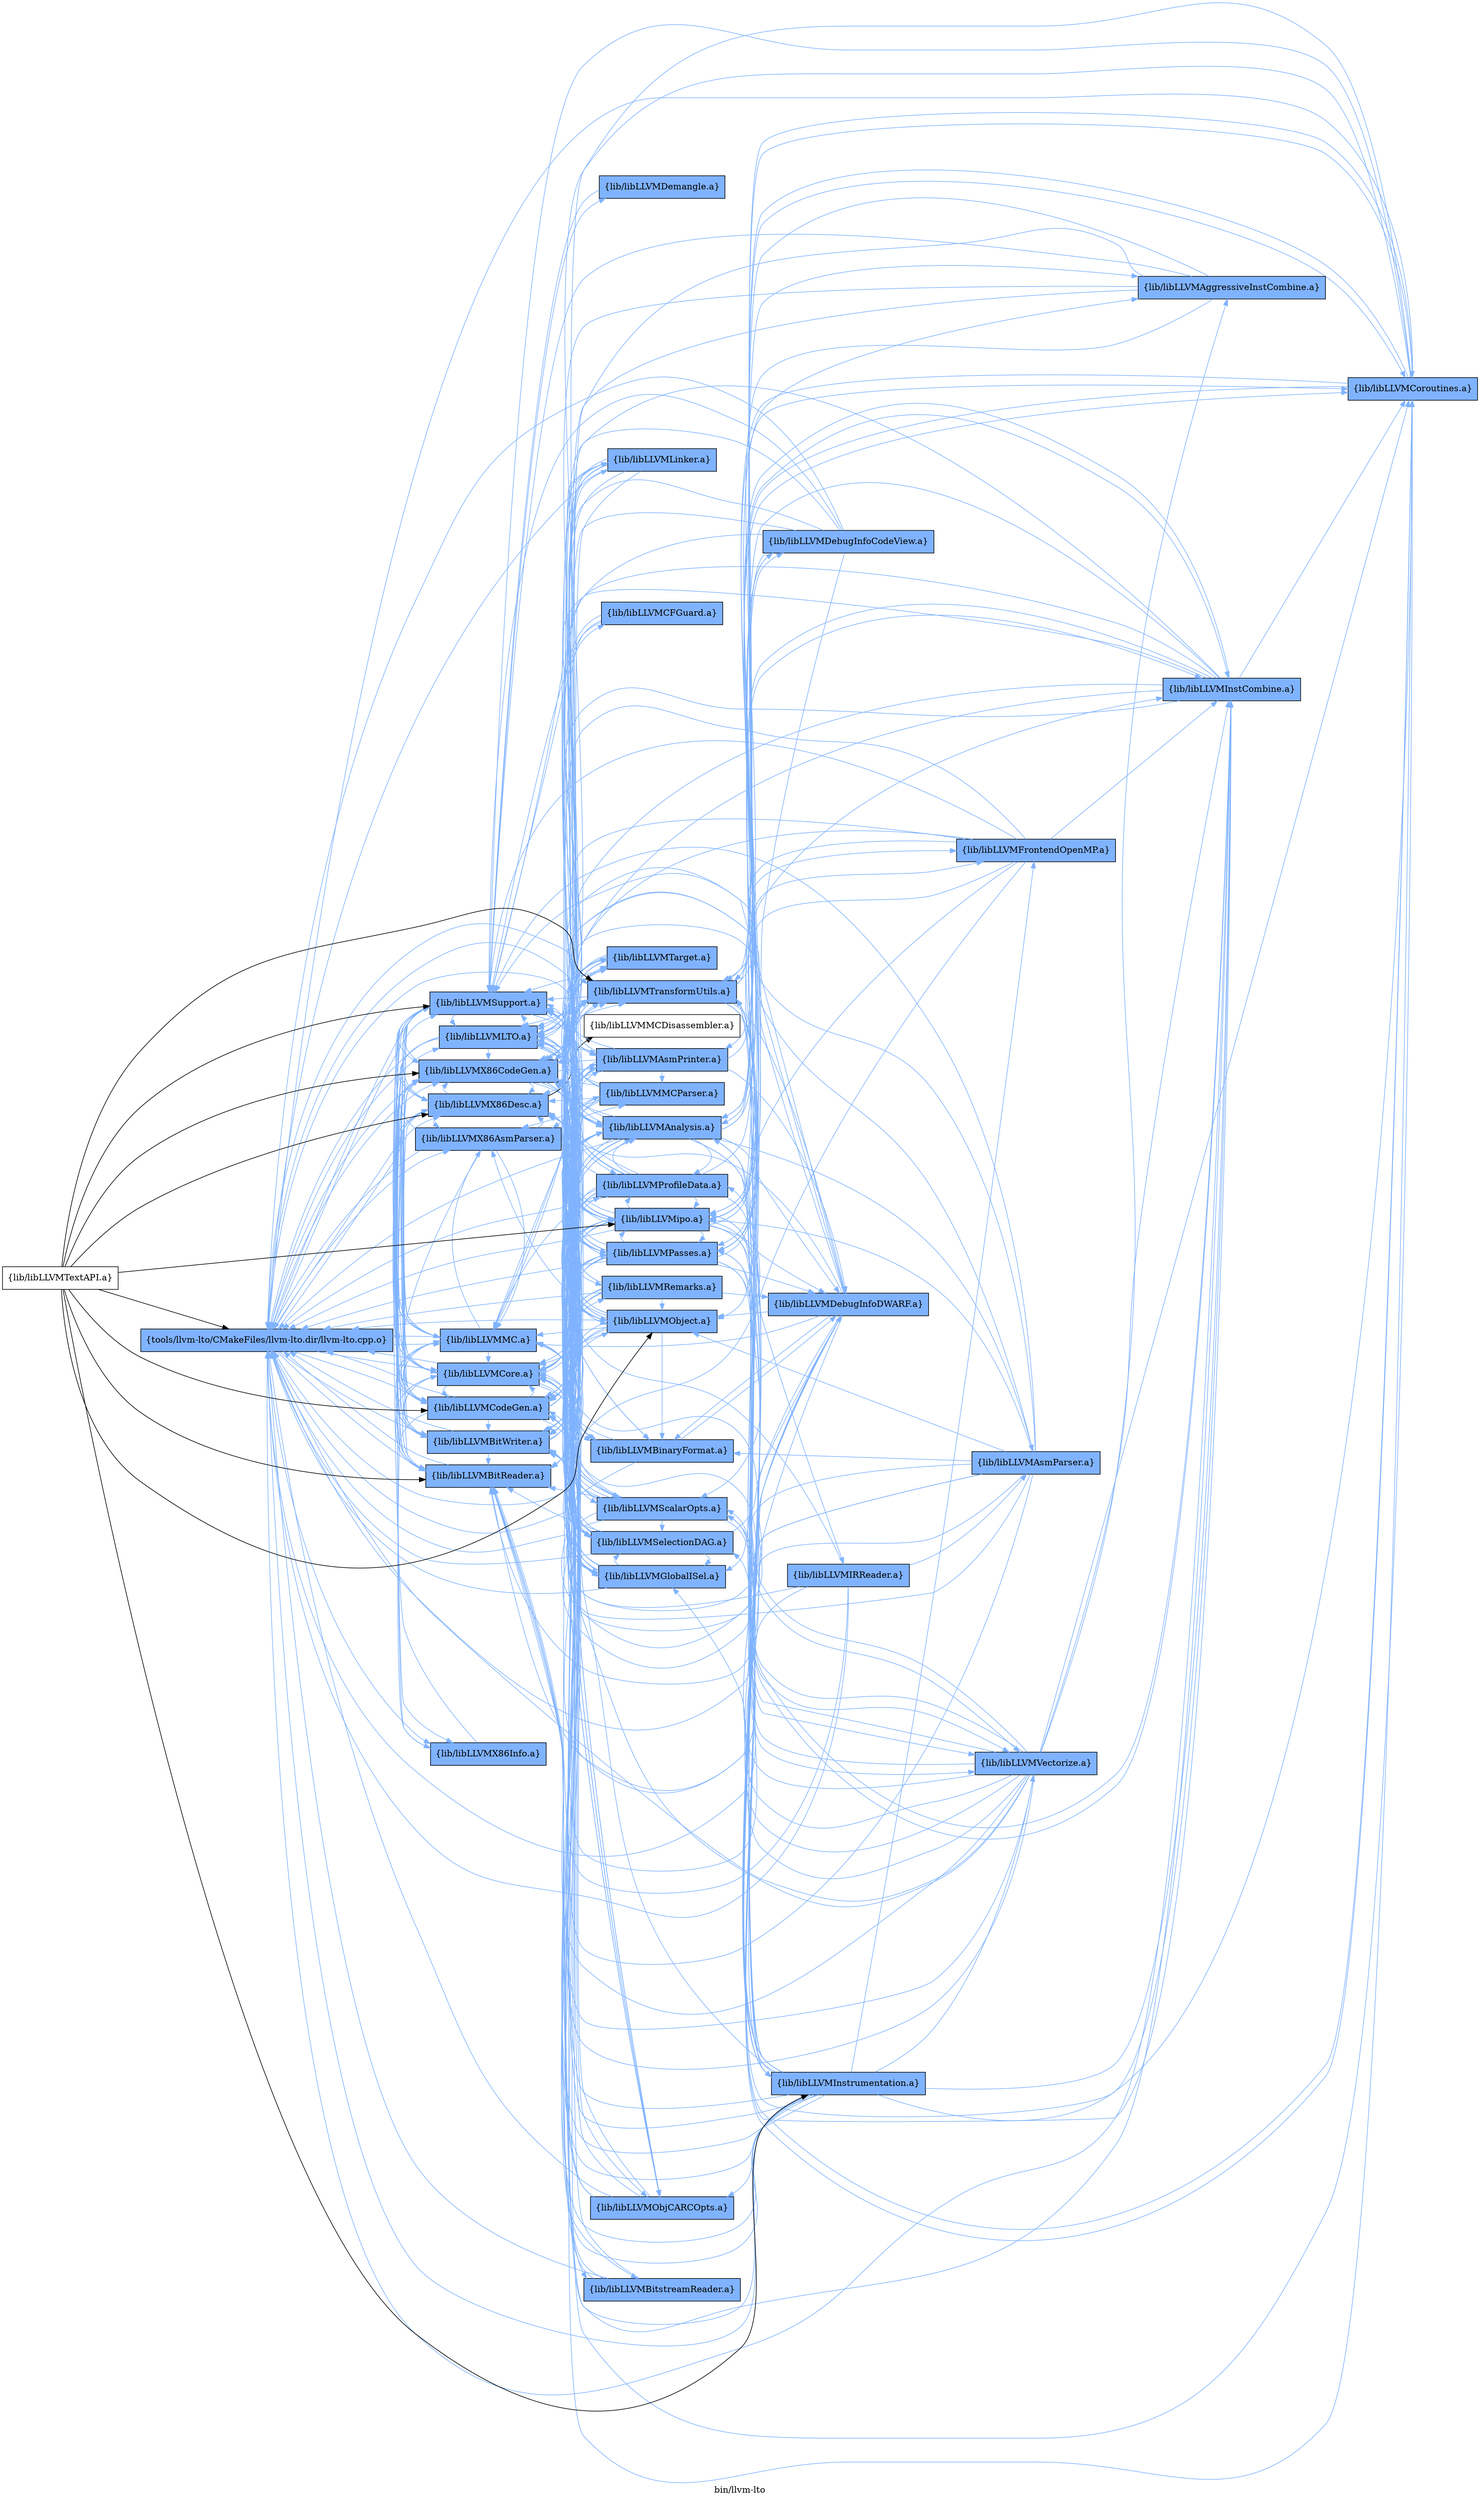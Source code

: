 digraph "bin/llvm-lto" {
	label="bin/llvm-lto";
	rankdir=LR;
	{ rank=same; Node0x5570d988b918;  }
	{ rank=same; Node0x5570d986ea98; Node0x5570d986ef98; Node0x5570d986e278; Node0x5570d986e778; Node0x5570d986d698; Node0x5570d986db98; Node0x5570d986cd38; Node0x5570d986d238; Node0x5570d986c798; Node0x5570d98801f8; Node0x5570d987ee98;  }
	{ rank=same; Node0x5570d987e088; Node0x5570d9881c88; Node0x5570d987e9e8; Node0x5570d9883308; Node0x5570d987e7b8; Node0x5570d9882188; Node0x5570d9882e08; Node0x5570d9873458; Node0x5570d987cf08; Node0x5570d987e538; Node0x5570d9872738; Node0x5570d98745d8; Node0x5570d987fcf8; Node0x5570d987bfb8; Node0x5570d9874df8; Node0x5570d9885888; Node0x5570d987bb08; Node0x5570d98847f8; Node0x5570d9885108; Node0x5570d9873c78;  }

	Node0x5570d988b918 [shape=record,shape=box,group=1,style=filled,fillcolor="0.600000 0.5 1",label="{tools/llvm-lto/CMakeFiles/llvm-lto.dir/llvm-lto.cpp.o}"];
	Node0x5570d988b918 -> Node0x5570d986ea98[color="0.600000 0.5 1"];
	Node0x5570d988b918 -> Node0x5570d986ef98[color="0.600000 0.5 1"];
	Node0x5570d988b918 -> Node0x5570d986e278[color="0.600000 0.5 1"];
	Node0x5570d988b918 -> Node0x5570d986e778[color="0.600000 0.5 1"];
	Node0x5570d988b918 -> Node0x5570d986d698[color="0.600000 0.5 1"];
	Node0x5570d988b918 -> Node0x5570d986db98[color="0.600000 0.5 1"];
	Node0x5570d988b918 -> Node0x5570d986cd38[color="0.600000 0.5 1"];
	Node0x5570d988b918 -> Node0x5570d986d238[color="0.600000 0.5 1"];
	Node0x5570d988b918 -> Node0x5570d986c798[color="0.600000 0.5 1"];
	Node0x5570d988b918 -> Node0x5570d98801f8[color="0.600000 0.5 1"];
	Node0x5570d988b918 -> Node0x5570d987ee98[color="0.600000 0.5 1"];
	Node0x5570d986ea98 [shape=record,shape=box,group=1,style=filled,fillcolor="0.600000 0.5 1",label="{lib/libLLVMX86AsmParser.a}"];
	Node0x5570d986ea98 -> Node0x5570d988b918[color="0.600000 0.5 1"];
	Node0x5570d986ea98 -> Node0x5570d986e278[color="0.600000 0.5 1"];
	Node0x5570d986ea98 -> Node0x5570d986e778[color="0.600000 0.5 1"];
	Node0x5570d986ea98 -> Node0x5570d98801f8[color="0.600000 0.5 1"];
	Node0x5570d986ea98 -> Node0x5570d987ee98[color="0.600000 0.5 1"];
	Node0x5570d986ea98 -> Node0x5570d987e088[color="0.600000 0.5 1"];
	Node0x5570d986ef98 [shape=record,shape=box,group=1,style=filled,fillcolor="0.600000 0.5 1",label="{lib/libLLVMX86CodeGen.a}"];
	Node0x5570d986ef98 -> Node0x5570d986e278[color="0.600000 0.5 1"];
	Node0x5570d986ef98 -> Node0x5570d986e778[color="0.600000 0.5 1"];
	Node0x5570d986ef98 -> Node0x5570d986cd38[color="0.600000 0.5 1"];
	Node0x5570d986ef98 -> Node0x5570d986d238[color="0.600000 0.5 1"];
	Node0x5570d986ef98 -> Node0x5570d98801f8[color="0.600000 0.5 1"];
	Node0x5570d986ef98 -> Node0x5570d987ee98[color="0.600000 0.5 1"];
	Node0x5570d986ef98 -> Node0x5570d9881c88[color="0.600000 0.5 1"];
	Node0x5570d986ef98 -> Node0x5570d988b918[color="0.600000 0.5 1"];
	Node0x5570d986ef98 -> Node0x5570d987e9e8[color="0.600000 0.5 1"];
	Node0x5570d986ef98 -> Node0x5570d9883308[color="0.600000 0.5 1"];
	Node0x5570d986ef98 -> Node0x5570d987e7b8[color="0.600000 0.5 1"];
	Node0x5570d986ef98 -> Node0x5570d9882188[color="0.600000 0.5 1"];
	Node0x5570d986ef98 -> Node0x5570d9882e08[color="0.600000 0.5 1"];
	Node0x5570d986ef98 -> Node0x5570d9873458[color="0.600000 0.5 1"];
	Node0x5570d986ef98 -> Node0x5570d987cf08[color="0.600000 0.5 1"];
	Node0x5570d986e278 [shape=record,shape=box,group=1,style=filled,fillcolor="0.600000 0.5 1",label="{lib/libLLVMX86Desc.a}"];
	Node0x5570d986e278 -> Node0x5570d988b918[color="0.600000 0.5 1"];
	Node0x5570d986e278 -> Node0x5570d98801f8[color="0.600000 0.5 1"];
	Node0x5570d986e278 -> Node0x5570d987ee98[color="0.600000 0.5 1"];
	Node0x5570d986e278 -> Node0x5570d986ef98[color="0.600000 0.5 1"];
	Node0x5570d986e278 -> Node0x5570d986e778[color="0.600000 0.5 1"];
	Node0x5570d986e278 -> Node0x5570d987e538;
	Node0x5570d986e278 -> Node0x5570d986ea98[color="0.600000 0.5 1"];
	Node0x5570d986e278 -> Node0x5570d9872738[color="0.600000 0.5 1"];
	Node0x5570d986e778 [shape=record,shape=box,group=1,style=filled,fillcolor="0.600000 0.5 1",label="{lib/libLLVMX86Info.a}"];
	Node0x5570d986e778 -> Node0x5570d987ee98[color="0.600000 0.5 1"];
	Node0x5570d986d698 [shape=record,shape=box,group=1,style=filled,fillcolor="0.600000 0.5 1",label="{lib/libLLVMBitReader.a}"];
	Node0x5570d986d698 -> Node0x5570d988b918[color="0.600000 0.5 1"];
	Node0x5570d986d698 -> Node0x5570d986ef98[color="0.600000 0.5 1"];
	Node0x5570d986d698 -> Node0x5570d986d238[color="0.600000 0.5 1"];
	Node0x5570d986d698 -> Node0x5570d987ee98[color="0.600000 0.5 1"];
	Node0x5570d986d698 -> Node0x5570d98745d8[color="0.600000 0.5 1"];
	Node0x5570d986db98 [shape=record,shape=box,group=1,style=filled,fillcolor="0.600000 0.5 1",label="{lib/libLLVMBitWriter.a}"];
	Node0x5570d986db98 -> Node0x5570d988b918[color="0.600000 0.5 1"];
	Node0x5570d986db98 -> Node0x5570d986ef98[color="0.600000 0.5 1"];
	Node0x5570d986db98 -> Node0x5570d986d698[color="0.600000 0.5 1"];
	Node0x5570d986db98 -> Node0x5570d986d238[color="0.600000 0.5 1"];
	Node0x5570d986db98 -> Node0x5570d98801f8[color="0.600000 0.5 1"];
	Node0x5570d986db98 -> Node0x5570d987fcf8[color="0.600000 0.5 1"];
	Node0x5570d986db98 -> Node0x5570d987ee98[color="0.600000 0.5 1"];
	Node0x5570d986db98 -> Node0x5570d987e7b8[color="0.600000 0.5 1"];
	Node0x5570d986cd38 [shape=record,shape=box,group=1,style=filled,fillcolor="0.600000 0.5 1",label="{lib/libLLVMCodeGen.a}"];
	Node0x5570d986cd38 -> Node0x5570d986ef98[color="0.600000 0.5 1"];
	Node0x5570d986cd38 -> Node0x5570d986d238[color="0.600000 0.5 1"];
	Node0x5570d986cd38 -> Node0x5570d987ee98[color="0.600000 0.5 1"];
	Node0x5570d986cd38 -> Node0x5570d987e7b8[color="0.600000 0.5 1"];
	Node0x5570d986cd38 -> Node0x5570d988b918[color="0.600000 0.5 1"];
	Node0x5570d986cd38 -> Node0x5570d98801f8[color="0.600000 0.5 1"];
	Node0x5570d986cd38 -> Node0x5570d987cf08[color="0.600000 0.5 1"];
	Node0x5570d986cd38 -> Node0x5570d986e278[color="0.600000 0.5 1"];
	Node0x5570d986cd38 -> Node0x5570d987e9e8[color="0.600000 0.5 1"];
	Node0x5570d986cd38 -> Node0x5570d986db98[color="0.600000 0.5 1"];
	Node0x5570d986cd38 -> Node0x5570d9873458[color="0.600000 0.5 1"];
	Node0x5570d986cd38 -> Node0x5570d987bfb8[color="0.600000 0.5 1"];
	Node0x5570d986cd38 -> Node0x5570d986d698[color="0.600000 0.5 1"];
	Node0x5570d986cd38 -> Node0x5570d9881c88[color="0.600000 0.5 1"];
	Node0x5570d986d238 [shape=record,shape=box,group=1,style=filled,fillcolor="0.600000 0.5 1",label="{lib/libLLVMCore.a}"];
	Node0x5570d986d238 -> Node0x5570d988b918[color="0.600000 0.5 1"];
	Node0x5570d986d238 -> Node0x5570d986ef98[color="0.600000 0.5 1"];
	Node0x5570d986d238 -> Node0x5570d986db98[color="0.600000 0.5 1"];
	Node0x5570d986d238 -> Node0x5570d986cd38[color="0.600000 0.5 1"];
	Node0x5570d986d238 -> Node0x5570d987ee98[color="0.600000 0.5 1"];
	Node0x5570d986d238 -> Node0x5570d9872738[color="0.600000 0.5 1"];
	Node0x5570d986d238 -> Node0x5570d986e278[color="0.600000 0.5 1"];
	Node0x5570d986d238 -> Node0x5570d986d698[color="0.600000 0.5 1"];
	Node0x5570d986d238 -> Node0x5570d9874df8[color="0.600000 0.5 1"];
	Node0x5570d986d238 -> Node0x5570d9882188[color="0.600000 0.5 1"];
	Node0x5570d986c798 [shape=record,shape=box,group=1,style=filled,fillcolor="0.600000 0.5 1",label="{lib/libLLVMLTO.a}"];
	Node0x5570d986c798 -> Node0x5570d988b918[color="0.600000 0.5 1"];
	Node0x5570d986c798 -> Node0x5570d986ef98[color="0.600000 0.5 1"];
	Node0x5570d986c798 -> Node0x5570d986e278[color="0.600000 0.5 1"];
	Node0x5570d986c798 -> Node0x5570d986d698[color="0.600000 0.5 1"];
	Node0x5570d986c798 -> Node0x5570d986db98[color="0.600000 0.5 1"];
	Node0x5570d986c798 -> Node0x5570d986cd38[color="0.600000 0.5 1"];
	Node0x5570d986c798 -> Node0x5570d986d238[color="0.600000 0.5 1"];
	Node0x5570d986c798 -> Node0x5570d987fcf8[color="0.600000 0.5 1"];
	Node0x5570d986c798 -> Node0x5570d987ee98[color="0.600000 0.5 1"];
	Node0x5570d986c798 -> Node0x5570d9885888[color="0.600000 0.5 1"];
	Node0x5570d986c798 -> Node0x5570d987bb08[color="0.600000 0.5 1"];
	Node0x5570d986c798 -> Node0x5570d987e7b8[color="0.600000 0.5 1"];
	Node0x5570d986c798 -> Node0x5570d98801f8[color="0.600000 0.5 1"];
	Node0x5570d986c798 -> Node0x5570d987e9e8[color="0.600000 0.5 1"];
	Node0x5570d986c798 -> Node0x5570d98847f8[color="0.600000 0.5 1"];
	Node0x5570d986c798 -> Node0x5570d987cf08[color="0.600000 0.5 1"];
	Node0x5570d986c798 -> Node0x5570d9872738[color="0.600000 0.5 1"];
	Node0x5570d986c798 -> Node0x5570d9885108[color="0.600000 0.5 1"];
	Node0x5570d98801f8 [shape=record,shape=box,group=1,style=filled,fillcolor="0.600000 0.5 1",label="{lib/libLLVMMC.a}"];
	Node0x5570d98801f8 -> Node0x5570d986e278[color="0.600000 0.5 1"];
	Node0x5570d98801f8 -> Node0x5570d987ee98[color="0.600000 0.5 1"];
	Node0x5570d98801f8 -> Node0x5570d988b918[color="0.600000 0.5 1"];
	Node0x5570d98801f8 -> Node0x5570d986d698[color="0.600000 0.5 1"];
	Node0x5570d98801f8 -> Node0x5570d986db98[color="0.600000 0.5 1"];
	Node0x5570d98801f8 -> Node0x5570d986cd38[color="0.600000 0.5 1"];
	Node0x5570d98801f8 -> Node0x5570d986d238[color="0.600000 0.5 1"];
	Node0x5570d98801f8 -> Node0x5570d986ea98[color="0.600000 0.5 1"];
	Node0x5570d98801f8 -> Node0x5570d986ef98[color="0.600000 0.5 1"];
	Node0x5570d98801f8 -> Node0x5570d9872738[color="0.600000 0.5 1"];
	Node0x5570d987ee98 [shape=record,shape=box,group=1,style=filled,fillcolor="0.600000 0.5 1",label="{lib/libLLVMSupport.a}"];
	Node0x5570d987ee98 -> Node0x5570d988b918[color="0.600000 0.5 1"];
	Node0x5570d987ee98 -> Node0x5570d986ef98[color="0.600000 0.5 1"];
	Node0x5570d987ee98 -> Node0x5570d986d698[color="0.600000 0.5 1"];
	Node0x5570d987ee98 -> Node0x5570d986cd38[color="0.600000 0.5 1"];
	Node0x5570d987ee98 -> Node0x5570d986d238[color="0.600000 0.5 1"];
	Node0x5570d987ee98 -> Node0x5570d986c798[color="0.600000 0.5 1"];
	Node0x5570d987ee98 -> Node0x5570d987fcf8[color="0.600000 0.5 1"];
	Node0x5570d987ee98 -> Node0x5570d986db98[color="0.600000 0.5 1"];
	Node0x5570d987ee98 -> Node0x5570d98801f8[color="0.600000 0.5 1"];
	Node0x5570d987ee98 -> Node0x5570d986e278[color="0.600000 0.5 1"];
	Node0x5570d987ee98 -> Node0x5570d9881c88[color="0.600000 0.5 1"];
	Node0x5570d987ee98 -> Node0x5570d9873c78[color="0.600000 0.5 1"];
	Node0x5570d987e088 [shape=record,shape=box,group=1,style=filled,fillcolor="0.600000 0.5 1",label="{lib/libLLVMMCParser.a}"];
	Node0x5570d987e088 -> Node0x5570d988b918[color="0.600000 0.5 1"];
	Node0x5570d987e088 -> Node0x5570d986ea98[color="0.600000 0.5 1"];
	Node0x5570d987e088 -> Node0x5570d986ef98[color="0.600000 0.5 1"];
	Node0x5570d987e088 -> Node0x5570d986d698[color="0.600000 0.5 1"];
	Node0x5570d987e088 -> Node0x5570d986cd38[color="0.600000 0.5 1"];
	Node0x5570d987e088 -> Node0x5570d986c798[color="0.600000 0.5 1"];
	Node0x5570d987e088 -> Node0x5570d98801f8[color="0.600000 0.5 1"];
	Node0x5570d987e088 -> Node0x5570d987fcf8[color="0.600000 0.5 1"];
	Node0x5570d987e088 -> Node0x5570d987ee98[color="0.600000 0.5 1"];
	Node0x5570d987e088 -> Node0x5570d986d238[color="0.600000 0.5 1"];
	Node0x5570d987e088 -> Node0x5570d986e278[color="0.600000 0.5 1"];
	Node0x5570d9881c88 [shape=record,shape=box,group=1,style=filled,fillcolor="0.600000 0.5 1",label="{lib/libLLVMAsmPrinter.a}"];
	Node0x5570d9881c88 -> Node0x5570d988b918[color="0.600000 0.5 1"];
	Node0x5570d9881c88 -> Node0x5570d986ef98[color="0.600000 0.5 1"];
	Node0x5570d9881c88 -> Node0x5570d986e278[color="0.600000 0.5 1"];
	Node0x5570d9881c88 -> Node0x5570d986d698[color="0.600000 0.5 1"];
	Node0x5570d9881c88 -> Node0x5570d986cd38[color="0.600000 0.5 1"];
	Node0x5570d9881c88 -> Node0x5570d986d238[color="0.600000 0.5 1"];
	Node0x5570d9881c88 -> Node0x5570d986c798[color="0.600000 0.5 1"];
	Node0x5570d9881c88 -> Node0x5570d98801f8[color="0.600000 0.5 1"];
	Node0x5570d9881c88 -> Node0x5570d987ee98[color="0.600000 0.5 1"];
	Node0x5570d9881c88 -> Node0x5570d987e9e8[color="0.600000 0.5 1"];
	Node0x5570d9881c88 -> Node0x5570d987e7b8[color="0.600000 0.5 1"];
	Node0x5570d9881c88 -> Node0x5570d9872738[color="0.600000 0.5 1"];
	Node0x5570d9881c88 -> Node0x5570d9874df8[color="0.600000 0.5 1"];
	Node0x5570d9881c88 -> Node0x5570d986ea98[color="0.600000 0.5 1"];
	Node0x5570d9881c88 -> Node0x5570d987fcf8[color="0.600000 0.5 1"];
	Node0x5570d9881c88 -> Node0x5570d987e088[color="0.600000 0.5 1"];
	Node0x5570d9881c88 -> Node0x5570d9881878[color="0.600000 0.5 1"];
	Node0x5570d9881c88 -> Node0x5570d986db98[color="0.600000 0.5 1"];
	Node0x5570d9881c88 -> Node0x5570d987fe88[color="0.600000 0.5 1"];
	Node0x5570d987e9e8 [shape=record,shape=box,group=1,style=filled,fillcolor="0.600000 0.5 1",label="{lib/libLLVMTarget.a}"];
	Node0x5570d987e9e8 -> Node0x5570d986ef98[color="0.600000 0.5 1"];
	Node0x5570d987e9e8 -> Node0x5570d986cd38[color="0.600000 0.5 1"];
	Node0x5570d987e9e8 -> Node0x5570d986d238[color="0.600000 0.5 1"];
	Node0x5570d987e9e8 -> Node0x5570d98801f8[color="0.600000 0.5 1"];
	Node0x5570d987e9e8 -> Node0x5570d987ee98[color="0.600000 0.5 1"];
	Node0x5570d987e9e8 -> Node0x5570d986c798[color="0.600000 0.5 1"];
	Node0x5570d987e9e8 -> Node0x5570d987e7b8[color="0.600000 0.5 1"];
	Node0x5570d9883308 [shape=record,shape=box,group=1,style=filled,fillcolor="0.600000 0.5 1",label="{lib/libLLVMSelectionDAG.a}"];
	Node0x5570d9883308 -> Node0x5570d988b918[color="0.600000 0.5 1"];
	Node0x5570d9883308 -> Node0x5570d986ef98[color="0.600000 0.5 1"];
	Node0x5570d9883308 -> Node0x5570d986cd38[color="0.600000 0.5 1"];
	Node0x5570d9883308 -> Node0x5570d986d238[color="0.600000 0.5 1"];
	Node0x5570d9883308 -> Node0x5570d987ee98[color="0.600000 0.5 1"];
	Node0x5570d9883308 -> Node0x5570d987e7b8[color="0.600000 0.5 1"];
	Node0x5570d9883308 -> Node0x5570d98801f8[color="0.600000 0.5 1"];
	Node0x5570d9883308 -> Node0x5570d986d698[color="0.600000 0.5 1"];
	Node0x5570d9883308 -> Node0x5570d986db98[color="0.600000 0.5 1"];
	Node0x5570d9883308 -> Node0x5570d987e9e8[color="0.600000 0.5 1"];
	Node0x5570d9883308 -> Node0x5570d9881878[color="0.600000 0.5 1"];
	Node0x5570d9883308 -> Node0x5570d9882188[color="0.600000 0.5 1"];
	Node0x5570d9883308 -> Node0x5570d987cf08[color="0.600000 0.5 1"];
	Node0x5570d987e7b8 [shape=record,shape=box,group=1,style=filled,fillcolor="0.600000 0.5 1",label="{lib/libLLVMAnalysis.a}"];
	Node0x5570d987e7b8 -> Node0x5570d988b918[color="0.600000 0.5 1"];
	Node0x5570d987e7b8 -> Node0x5570d986ef98[color="0.600000 0.5 1"];
	Node0x5570d987e7b8 -> Node0x5570d986cd38[color="0.600000 0.5 1"];
	Node0x5570d987e7b8 -> Node0x5570d986d238[color="0.600000 0.5 1"];
	Node0x5570d987e7b8 -> Node0x5570d987bfb8[color="0.600000 0.5 1"];
	Node0x5570d987e7b8 -> Node0x5570d987ee98[color="0.600000 0.5 1"];
	Node0x5570d987e7b8 -> Node0x5570d98847f8[color="0.600000 0.5 1"];
	Node0x5570d987e7b8 -> Node0x5570d986d698[color="0.600000 0.5 1"];
	Node0x5570d987e7b8 -> Node0x5570d9885888[color="0.600000 0.5 1"];
	Node0x5570d987e7b8 -> Node0x5570d986db98[color="0.600000 0.5 1"];
	Node0x5570d987e7b8 -> Node0x5570d9882188[color="0.600000 0.5 1"];
	Node0x5570d987e7b8 -> Node0x5570d987caa8[color="0.600000 0.5 1"];
	Node0x5570d987e7b8 -> Node0x5570d986c798[color="0.600000 0.5 1"];
	Node0x5570d987e7b8 -> Node0x5570d9881878[color="0.600000 0.5 1"];
	Node0x5570d987e7b8 -> Node0x5570d9884c08[color="0.600000 0.5 1"];
	Node0x5570d987e7b8 -> Node0x5570d9883308[color="0.600000 0.5 1"];
	Node0x5570d987e7b8 -> Node0x5570d987b658[color="0.600000 0.5 1"];
	Node0x5570d987e7b8 -> Node0x5570d987d908[color="0.600000 0.5 1"];
	Node0x5570d987e7b8 -> Node0x5570d9873458[color="0.600000 0.5 1"];
	Node0x5570d987e7b8 -> Node0x5570d987cf08[color="0.600000 0.5 1"];
	Node0x5570d987e7b8 -> Node0x5570d9872738[color="0.600000 0.5 1"];
	Node0x5570d987e7b8 -> Node0x5570d987fcf8[color="0.600000 0.5 1"];
	Node0x5570d987e7b8 -> Node0x5570d987a488[color="0.600000 0.5 1"];
	Node0x5570d987e7b8 -> Node0x5570d9885108[color="0.600000 0.5 1"];
	Node0x5570d9882188 [shape=record,shape=box,group=1,style=filled,fillcolor="0.600000 0.5 1",label="{lib/libLLVMGlobalISel.a}"];
	Node0x5570d9882188 -> Node0x5570d986ef98[color="0.600000 0.5 1"];
	Node0x5570d9882188 -> Node0x5570d986cd38[color="0.600000 0.5 1"];
	Node0x5570d9882188 -> Node0x5570d986d238[color="0.600000 0.5 1"];
	Node0x5570d9882188 -> Node0x5570d987ee98[color="0.600000 0.5 1"];
	Node0x5570d9882188 -> Node0x5570d988b918[color="0.600000 0.5 1"];
	Node0x5570d9882188 -> Node0x5570d98801f8[color="0.600000 0.5 1"];
	Node0x5570d9882188 -> Node0x5570d987e9e8[color="0.600000 0.5 1"];
	Node0x5570d9882188 -> Node0x5570d9883308[color="0.600000 0.5 1"];
	Node0x5570d9882188 -> Node0x5570d987e7b8[color="0.600000 0.5 1"];
	Node0x5570d9882188 -> Node0x5570d987cf08[color="0.600000 0.5 1"];
	Node0x5570d9882e08 [shape=record,shape=box,group=1,style=filled,fillcolor="0.600000 0.5 1",label="{lib/libLLVMCFGuard.a}"];
	Node0x5570d9882e08 -> Node0x5570d986ef98[color="0.600000 0.5 1"];
	Node0x5570d9882e08 -> Node0x5570d986d238[color="0.600000 0.5 1"];
	Node0x5570d9882e08 -> Node0x5570d987ee98[color="0.600000 0.5 1"];
	Node0x5570d9873458 [shape=record,shape=box,group=1,style=filled,fillcolor="0.600000 0.5 1",label="{lib/libLLVMProfileData.a}"];
	Node0x5570d9873458 -> Node0x5570d988b918[color="0.600000 0.5 1"];
	Node0x5570d9873458 -> Node0x5570d986d698[color="0.600000 0.5 1"];
	Node0x5570d9873458 -> Node0x5570d986cd38[color="0.600000 0.5 1"];
	Node0x5570d9873458 -> Node0x5570d986d238[color="0.600000 0.5 1"];
	Node0x5570d9873458 -> Node0x5570d987ee98[color="0.600000 0.5 1"];
	Node0x5570d9873458 -> Node0x5570d9885888[color="0.600000 0.5 1"];
	Node0x5570d9873458 -> Node0x5570d987caa8[color="0.600000 0.5 1"];
	Node0x5570d9873458 -> Node0x5570d986e278[color="0.600000 0.5 1"];
	Node0x5570d9873458 -> Node0x5570d986db98[color="0.600000 0.5 1"];
	Node0x5570d9873458 -> Node0x5570d9883308[color="0.600000 0.5 1"];
	Node0x5570d9873458 -> Node0x5570d986ef98[color="0.600000 0.5 1"];
	Node0x5570d9873458 -> Node0x5570d987e7b8[color="0.600000 0.5 1"];
	Node0x5570d9873458 -> Node0x5570d986c798[color="0.600000 0.5 1"];
	Node0x5570d9873458 -> Node0x5570d98801f8[color="0.600000 0.5 1"];
	Node0x5570d9873458 -> Node0x5570d987fe88[color="0.600000 0.5 1"];
	Node0x5570d987cf08 [shape=record,shape=box,group=1,style=filled,fillcolor="0.600000 0.5 1",label="{lib/libLLVMTransformUtils.a}"];
	Node0x5570d987cf08 -> Node0x5570d988b918[color="0.600000 0.5 1"];
	Node0x5570d987cf08 -> Node0x5570d986ef98[color="0.600000 0.5 1"];
	Node0x5570d987cf08 -> Node0x5570d986d238[color="0.600000 0.5 1"];
	Node0x5570d987cf08 -> Node0x5570d987ee98[color="0.600000 0.5 1"];
	Node0x5570d987cf08 -> Node0x5570d987fcf8[color="0.600000 0.5 1"];
	Node0x5570d987cf08 -> Node0x5570d986db98[color="0.600000 0.5 1"];
	Node0x5570d987cf08 -> Node0x5570d986cd38[color="0.600000 0.5 1"];
	Node0x5570d987cf08 -> Node0x5570d9881878[color="0.600000 0.5 1"];
	Node0x5570d987cf08 -> Node0x5570d9883308[color="0.600000 0.5 1"];
	Node0x5570d987cf08 -> Node0x5570d9885888[color="0.600000 0.5 1"];
	Node0x5570d987cf08 -> Node0x5570d987e7b8[color="0.600000 0.5 1"];
	Node0x5570d987cf08 -> Node0x5570d9882188[color="0.600000 0.5 1"];
	Node0x5570d987cf08 -> Node0x5570d987bfb8[color="0.600000 0.5 1"];
	Node0x5570d987cf08 -> Node0x5570d98847f8[color="0.600000 0.5 1"];
	Node0x5570d987cf08 -> Node0x5570d986c798[color="0.600000 0.5 1"];
	Node0x5570d987cf08 -> Node0x5570d986d698[color="0.600000 0.5 1"];
	Node0x5570d987cf08 -> Node0x5570d9884c08[color="0.600000 0.5 1"];
	Node0x5570d987cf08 -> Node0x5570d9881c88[color="0.600000 0.5 1"];
	Node0x5570d987cf08 -> Node0x5570d9885108[color="0.600000 0.5 1"];
	Node0x5570d987cf08 -> Node0x5570d987b658[color="0.600000 0.5 1"];
	Node0x5570d987cf08 -> Node0x5570d987d908[color="0.600000 0.5 1"];
	Node0x5570d987cf08 -> Node0x5570d987caa8[color="0.600000 0.5 1"];
	Node0x5570d987cf08 -> Node0x5570d987d6d8[color="0.600000 0.5 1"];
	Node0x5570d987e538 [shape=record,shape=box,group=0,label="{lib/libLLVMMCDisassembler.a}"];
	Node0x5570d9872738 [shape=record,shape=box,group=1,style=filled,fillcolor="0.600000 0.5 1",label="{lib/libLLVMBinaryFormat.a}"];
	Node0x5570d9872738 -> Node0x5570d986d238[color="0.600000 0.5 1"];
	Node0x5570d9872738 -> Node0x5570d987ee98[color="0.600000 0.5 1"];
	Node0x5570d9872738 -> Node0x5570d9881878[color="0.600000 0.5 1"];
	Node0x5570d9872738 -> Node0x5570d988b918[color="0.600000 0.5 1"];
	Node0x5570d98745d8 [shape=record,shape=box,group=1,style=filled,fillcolor="0.600000 0.5 1",label="{lib/libLLVMBitstreamReader.a}"];
	Node0x5570d98745d8 -> Node0x5570d988b918[color="0.600000 0.5 1"];
	Node0x5570d98745d8 -> Node0x5570d986d698[color="0.600000 0.5 1"];
	Node0x5570d98745d8 -> Node0x5570d986db98[color="0.600000 0.5 1"];
	Node0x5570d98745d8 -> Node0x5570d987ee98[color="0.600000 0.5 1"];
	Node0x5570d987fcf8 [shape=record,shape=box,group=1,style=filled,fillcolor="0.600000 0.5 1",label="{lib/libLLVMObject.a}"];
	Node0x5570d987fcf8 -> Node0x5570d988b918[color="0.600000 0.5 1"];
	Node0x5570d987fcf8 -> Node0x5570d987ee98[color="0.600000 0.5 1"];
	Node0x5570d987fcf8 -> Node0x5570d986d698[color="0.600000 0.5 1"];
	Node0x5570d987fcf8 -> Node0x5570d986d238[color="0.600000 0.5 1"];
	Node0x5570d987fcf8 -> Node0x5570d986c798[color="0.600000 0.5 1"];
	Node0x5570d987fcf8 -> Node0x5570d9872738[color="0.600000 0.5 1"];
	Node0x5570d987fcf8 -> Node0x5570d986ef98[color="0.600000 0.5 1"];
	Node0x5570d987fcf8 -> Node0x5570d986db98[color="0.600000 0.5 1"];
	Node0x5570d987fcf8 -> Node0x5570d98801f8[color="0.600000 0.5 1"];
	Node0x5570d987fcf8 -> Node0x5570d986e278[color="0.600000 0.5 1"];
	Node0x5570d987fcf8 -> Node0x5570d986ea98[color="0.600000 0.5 1"];
	Node0x5570d987fcf8 -> Node0x5570d986cd38[color="0.600000 0.5 1"];
	Node0x5570d987fcf8 -> Node0x5570d987e088[color="0.600000 0.5 1"];
	Node0x5570d987bfb8 [shape=record,shape=box,group=1,style=filled,fillcolor="0.600000 0.5 1",label="{lib/libLLVMScalarOpts.a}"];
	Node0x5570d987bfb8 -> Node0x5570d988b918[color="0.600000 0.5 1"];
	Node0x5570d987bfb8 -> Node0x5570d986ef98[color="0.600000 0.5 1"];
	Node0x5570d987bfb8 -> Node0x5570d986cd38[color="0.600000 0.5 1"];
	Node0x5570d987bfb8 -> Node0x5570d986d238[color="0.600000 0.5 1"];
	Node0x5570d987bfb8 -> Node0x5570d987ee98[color="0.600000 0.5 1"];
	Node0x5570d987bfb8 -> Node0x5570d9885888[color="0.600000 0.5 1"];
	Node0x5570d987bfb8 -> Node0x5570d987e7b8[color="0.600000 0.5 1"];
	Node0x5570d987bfb8 -> Node0x5570d98847f8[color="0.600000 0.5 1"];
	Node0x5570d987bfb8 -> Node0x5570d987cf08[color="0.600000 0.5 1"];
	Node0x5570d987bfb8 -> Node0x5570d986db98[color="0.600000 0.5 1"];
	Node0x5570d987bfb8 -> Node0x5570d9884c08[color="0.600000 0.5 1"];
	Node0x5570d987bfb8 -> Node0x5570d9883308[color="0.600000 0.5 1"];
	Node0x5570d987bfb8 -> Node0x5570d986d698[color="0.600000 0.5 1"];
	Node0x5570d987bfb8 -> Node0x5570d9885108[color="0.600000 0.5 1"];
	Node0x5570d9874df8 [shape=record,shape=box,group=1,style=filled,fillcolor="0.600000 0.5 1",label="{lib/libLLVMRemarks.a}"];
	Node0x5570d9874df8 -> Node0x5570d986c798[color="0.600000 0.5 1"];
	Node0x5570d9874df8 -> Node0x5570d987ee98[color="0.600000 0.5 1"];
	Node0x5570d9874df8 -> Node0x5570d986d698[color="0.600000 0.5 1"];
	Node0x5570d9874df8 -> Node0x5570d986db98[color="0.600000 0.5 1"];
	Node0x5570d9874df8 -> Node0x5570d986cd38[color="0.600000 0.5 1"];
	Node0x5570d9874df8 -> Node0x5570d986d238[color="0.600000 0.5 1"];
	Node0x5570d9874df8 -> Node0x5570d988b918[color="0.600000 0.5 1"];
	Node0x5570d9874df8 -> Node0x5570d987fcf8[color="0.600000 0.5 1"];
	Node0x5570d9874df8 -> Node0x5570d9881878[color="0.600000 0.5 1"];
	Node0x5570d9874df8 -> Node0x5570d98745d8[color="0.600000 0.5 1"];
	Node0x5570d9885888 [shape=record,shape=box,group=1,style=filled,fillcolor="0.600000 0.5 1",label="{lib/libLLVMipo.a}"];
	Node0x5570d9885888 -> Node0x5570d986ef98[color="0.600000 0.5 1"];
	Node0x5570d9885888 -> Node0x5570d986cd38[color="0.600000 0.5 1"];
	Node0x5570d9885888 -> Node0x5570d986d238[color="0.600000 0.5 1"];
	Node0x5570d9885888 -> Node0x5570d987ee98[color="0.600000 0.5 1"];
	Node0x5570d9885888 -> Node0x5570d987cf08[color="0.600000 0.5 1"];
	Node0x5570d9885888 -> Node0x5570d987e7b8[color="0.600000 0.5 1"];
	Node0x5570d9885888 -> Node0x5570d986db98[color="0.600000 0.5 1"];
	Node0x5570d9885888 -> Node0x5570d9881878[color="0.600000 0.5 1"];
	Node0x5570d9885888 -> Node0x5570d9883308[color="0.600000 0.5 1"];
	Node0x5570d9885888 -> Node0x5570d988b918[color="0.600000 0.5 1"];
	Node0x5570d9885888 -> Node0x5570d986d698[color="0.600000 0.5 1"];
	Node0x5570d9885888 -> Node0x5570d98847f8[color="0.600000 0.5 1"];
	Node0x5570d9885888 -> Node0x5570d9884c08[color="0.600000 0.5 1"];
	Node0x5570d9885888 -> Node0x5570d9881c88[color="0.600000 0.5 1"];
	Node0x5570d9885888 -> Node0x5570d986c798[color="0.600000 0.5 1"];
	Node0x5570d9885888 -> Node0x5570d986c928[color="0.600000 0.5 1"];
	Node0x5570d9885888 -> Node0x5570d987bb08[color="0.600000 0.5 1"];
	Node0x5570d9885888 -> Node0x5570d987d6d8[color="0.600000 0.5 1"];
	Node0x5570d9885888 -> Node0x5570d9882188[color="0.600000 0.5 1"];
	Node0x5570d9885888 -> Node0x5570d987bfb8[color="0.600000 0.5 1"];
	Node0x5570d9885888 -> Node0x5570d987c828[color="0.600000 0.5 1"];
	Node0x5570d9885888 -> Node0x5570d987b658[color="0.600000 0.5 1"];
	Node0x5570d9885888 -> Node0x5570d987d908[color="0.600000 0.5 1"];
	Node0x5570d9885888 -> Node0x5570d987caa8[color="0.600000 0.5 1"];
	Node0x5570d9885888 -> Node0x5570d987fcf8[color="0.600000 0.5 1"];
	Node0x5570d9885888 -> Node0x5570d9873458[color="0.600000 0.5 1"];
	Node0x5570d987bb08 [shape=record,shape=box,group=1,style=filled,fillcolor="0.600000 0.5 1",label="{lib/libLLVMLinker.a}"];
	Node0x5570d987bb08 -> Node0x5570d988b918[color="0.600000 0.5 1"];
	Node0x5570d987bb08 -> Node0x5570d986ef98[color="0.600000 0.5 1"];
	Node0x5570d987bb08 -> Node0x5570d986cd38[color="0.600000 0.5 1"];
	Node0x5570d987bb08 -> Node0x5570d986d238[color="0.600000 0.5 1"];
	Node0x5570d987bb08 -> Node0x5570d986c798[color="0.600000 0.5 1"];
	Node0x5570d987bb08 -> Node0x5570d987fcf8[color="0.600000 0.5 1"];
	Node0x5570d987bb08 -> Node0x5570d987ee98[color="0.600000 0.5 1"];
	Node0x5570d987bb08 -> Node0x5570d9885888[color="0.600000 0.5 1"];
	Node0x5570d987bb08 -> Node0x5570d987cf08[color="0.600000 0.5 1"];
	Node0x5570d98847f8 [shape=record,shape=box,group=1,style=filled,fillcolor="0.600000 0.5 1",label="{lib/libLLVMPasses.a}"];
	Node0x5570d98847f8 -> Node0x5570d988b918[color="0.600000 0.5 1"];
	Node0x5570d98847f8 -> Node0x5570d986ef98[color="0.600000 0.5 1"];
	Node0x5570d98847f8 -> Node0x5570d986cd38[color="0.600000 0.5 1"];
	Node0x5570d98847f8 -> Node0x5570d986d238[color="0.600000 0.5 1"];
	Node0x5570d98847f8 -> Node0x5570d986c798[color="0.600000 0.5 1"];
	Node0x5570d98847f8 -> Node0x5570d987bfb8[color="0.600000 0.5 1"];
	Node0x5570d98847f8 -> Node0x5570d987ee98[color="0.600000 0.5 1"];
	Node0x5570d98847f8 -> Node0x5570d987e9e8[color="0.600000 0.5 1"];
	Node0x5570d98847f8 -> Node0x5570d9881878[color="0.600000 0.5 1"];
	Node0x5570d98847f8 -> Node0x5570d9885108[color="0.600000 0.5 1"];
	Node0x5570d98847f8 -> Node0x5570d9884c08[color="0.600000 0.5 1"];
	Node0x5570d98847f8 -> Node0x5570d9885888[color="0.600000 0.5 1"];
	Node0x5570d98847f8 -> Node0x5570d987c828[color="0.600000 0.5 1"];
	Node0x5570d98847f8 -> Node0x5570d987b658[color="0.600000 0.5 1"];
	Node0x5570d98847f8 -> Node0x5570d987d908[color="0.600000 0.5 1"];
	Node0x5570d98847f8 -> Node0x5570d987caa8[color="0.600000 0.5 1"];
	Node0x5570d98847f8 -> Node0x5570d987cf08[color="0.600000 0.5 1"];
	Node0x5570d98847f8 -> Node0x5570d987e7b8[color="0.600000 0.5 1"];
	Node0x5570d98847f8 -> Node0x5570d986d698[color="0.600000 0.5 1"];
	Node0x5570d9885108 [shape=record,shape=box,group=1,style=filled,fillcolor="0.600000 0.5 1",label="{lib/libLLVMObjCARCOpts.a}"];
	Node0x5570d9885108 -> Node0x5570d988b918[color="0.600000 0.5 1"];
	Node0x5570d9885108 -> Node0x5570d986ef98[color="0.600000 0.5 1"];
	Node0x5570d9885108 -> Node0x5570d986cd38[color="0.600000 0.5 1"];
	Node0x5570d9885108 -> Node0x5570d986d238[color="0.600000 0.5 1"];
	Node0x5570d9885108 -> Node0x5570d987ee98[color="0.600000 0.5 1"];
	Node0x5570d9885108 -> Node0x5570d987cf08[color="0.600000 0.5 1"];
	Node0x5570d9885108 -> Node0x5570d987e7b8[color="0.600000 0.5 1"];
	Node0x5570d9885108 -> Node0x5570d986d698[color="0.600000 0.5 1"];
	Node0x5570d9881878 [shape=record,shape=box,group=1,style=filled,fillcolor="0.600000 0.5 1",label="{lib/libLLVMDebugInfoDWARF.a}"];
	Node0x5570d9881878 -> Node0x5570d986e278[color="0.600000 0.5 1"];
	Node0x5570d9881878 -> Node0x5570d986cd38[color="0.600000 0.5 1"];
	Node0x5570d9881878 -> Node0x5570d98801f8[color="0.600000 0.5 1"];
	Node0x5570d9881878 -> Node0x5570d987ee98[color="0.600000 0.5 1"];
	Node0x5570d9881878 -> Node0x5570d9872738[color="0.600000 0.5 1"];
	Node0x5570d9881878 -> Node0x5570d988b918[color="0.600000 0.5 1"];
	Node0x5570d9881878 -> Node0x5570d986d698[color="0.600000 0.5 1"];
	Node0x5570d9881878 -> Node0x5570d986c798[color="0.600000 0.5 1"];
	Node0x5570d9881878 -> Node0x5570d986db98[color="0.600000 0.5 1"];
	Node0x5570d9881878 -> Node0x5570d987fcf8[color="0.600000 0.5 1"];
	Node0x5570d9881878 -> Node0x5570d986d238[color="0.600000 0.5 1"];
	Node0x5570d9881878 -> Node0x5570d986ef98[color="0.600000 0.5 1"];
	Node0x5570d987fe88 [shape=record,shape=box,group=1,style=filled,fillcolor="0.600000 0.5 1",label="{lib/libLLVMDebugInfoCodeView.a}"];
	Node0x5570d987fe88 -> Node0x5570d988b918[color="0.600000 0.5 1"];
	Node0x5570d987fe88 -> Node0x5570d986d698[color="0.600000 0.5 1"];
	Node0x5570d987fe88 -> Node0x5570d987ee98[color="0.600000 0.5 1"];
	Node0x5570d987fe88 -> Node0x5570d987fcf8[color="0.600000 0.5 1"];
	Node0x5570d987fe88 -> Node0x5570d9881c88[color="0.600000 0.5 1"];
	Node0x5570d987fe88 -> Node0x5570d9885888[color="0.600000 0.5 1"];
	Node0x5570d987fe88 -> Node0x5570d986ef98[color="0.600000 0.5 1"];
	Node0x5570d987fe88 -> Node0x5570d986c798[color="0.600000 0.5 1"];
	Node0x5570d987fe88 -> Node0x5570d986d238[color="0.600000 0.5 1"];
	Node0x5570d9884c08 [shape=record,shape=box,group=1,style=filled,fillcolor="0.600000 0.5 1",label="{lib/libLLVMCoroutines.a}"];
	Node0x5570d9884c08 -> Node0x5570d986ef98[color="0.600000 0.5 1"];
	Node0x5570d9884c08 -> Node0x5570d986d238[color="0.600000 0.5 1"];
	Node0x5570d9884c08 -> Node0x5570d987ee98[color="0.600000 0.5 1"];
	Node0x5570d9884c08 -> Node0x5570d987bfb8[color="0.600000 0.5 1"];
	Node0x5570d9884c08 -> Node0x5570d986cd38[color="0.600000 0.5 1"];
	Node0x5570d9884c08 -> Node0x5570d9885888[color="0.600000 0.5 1"];
	Node0x5570d9884c08 -> Node0x5570d987cf08[color="0.600000 0.5 1"];
	Node0x5570d9884c08 -> Node0x5570d987e7b8[color="0.600000 0.5 1"];
	Node0x5570d9884c08 -> Node0x5570d988b918[color="0.600000 0.5 1"];
	Node0x5570d9884c08 -> Node0x5570d986d698[color="0.600000 0.5 1"];
	Node0x5570d9884c08 -> Node0x5570d98847f8[color="0.600000 0.5 1"];
	Node0x5570d987c828 [shape=record,shape=box,group=1,style=filled,fillcolor="0.600000 0.5 1",label="{lib/libLLVMAggressiveInstCombine.a}"];
	Node0x5570d987c828 -> Node0x5570d986ef98[color="0.600000 0.5 1"];
	Node0x5570d987c828 -> Node0x5570d986cd38[color="0.600000 0.5 1"];
	Node0x5570d987c828 -> Node0x5570d986d238[color="0.600000 0.5 1"];
	Node0x5570d987c828 -> Node0x5570d987ee98[color="0.600000 0.5 1"];
	Node0x5570d987c828 -> Node0x5570d987cf08[color="0.600000 0.5 1"];
	Node0x5570d987c828 -> Node0x5570d987e7b8[color="0.600000 0.5 1"];
	Node0x5570d987b658 [shape=record,shape=box,group=1,style=filled,fillcolor="0.600000 0.5 1",label="{lib/libLLVMInstCombine.a}"];
	Node0x5570d987b658 -> Node0x5570d988b918[color="0.600000 0.5 1"];
	Node0x5570d987b658 -> Node0x5570d986ef98[color="0.600000 0.5 1"];
	Node0x5570d987b658 -> Node0x5570d986d698[color="0.600000 0.5 1"];
	Node0x5570d987b658 -> Node0x5570d986db98[color="0.600000 0.5 1"];
	Node0x5570d987b658 -> Node0x5570d986cd38[color="0.600000 0.5 1"];
	Node0x5570d987b658 -> Node0x5570d986d238[color="0.600000 0.5 1"];
	Node0x5570d987b658 -> Node0x5570d987ee98[color="0.600000 0.5 1"];
	Node0x5570d987b658 -> Node0x5570d9883308[color="0.600000 0.5 1"];
	Node0x5570d987b658 -> Node0x5570d9884c08[color="0.600000 0.5 1"];
	Node0x5570d987b658 -> Node0x5570d987bfb8[color="0.600000 0.5 1"];
	Node0x5570d987b658 -> Node0x5570d987cf08[color="0.600000 0.5 1"];
	Node0x5570d987b658 -> Node0x5570d987e7b8[color="0.600000 0.5 1"];
	Node0x5570d987b658 -> Node0x5570d9882188[color="0.600000 0.5 1"];
	Node0x5570d987b658 -> Node0x5570d9885888[color="0.600000 0.5 1"];
	Node0x5570d987b658 -> Node0x5570d98801f8[color="0.600000 0.5 1"];
	Node0x5570d987d908 [shape=record,shape=box,group=1,style=filled,fillcolor="0.600000 0.5 1",label="{lib/libLLVMVectorize.a}"];
	Node0x5570d987d908 -> Node0x5570d986ef98[color="0.600000 0.5 1"];
	Node0x5570d987d908 -> Node0x5570d986cd38[color="0.600000 0.5 1"];
	Node0x5570d987d908 -> Node0x5570d986d238[color="0.600000 0.5 1"];
	Node0x5570d987d908 -> Node0x5570d987ee98[color="0.600000 0.5 1"];
	Node0x5570d987d908 -> Node0x5570d9882188[color="0.600000 0.5 1"];
	Node0x5570d987d908 -> Node0x5570d98847f8[color="0.600000 0.5 1"];
	Node0x5570d987d908 -> Node0x5570d9884c08[color="0.600000 0.5 1"];
	Node0x5570d987d908 -> Node0x5570d987bfb8[color="0.600000 0.5 1"];
	Node0x5570d987d908 -> Node0x5570d987cf08[color="0.600000 0.5 1"];
	Node0x5570d987d908 -> Node0x5570d987e7b8[color="0.600000 0.5 1"];
	Node0x5570d987d908 -> Node0x5570d988b918[color="0.600000 0.5 1"];
	Node0x5570d987d908 -> Node0x5570d986d698[color="0.600000 0.5 1"];
	Node0x5570d987d908 -> Node0x5570d986db98[color="0.600000 0.5 1"];
	Node0x5570d987d908 -> Node0x5570d9885888[color="0.600000 0.5 1"];
	Node0x5570d987d908 -> Node0x5570d987c828[color="0.600000 0.5 1"];
	Node0x5570d987d908 -> Node0x5570d987b658[color="0.600000 0.5 1"];
	Node0x5570d987caa8 [shape=record,shape=box,group=1,style=filled,fillcolor="0.600000 0.5 1",label="{lib/libLLVMInstrumentation.a}"];
	Node0x5570d987caa8 -> Node0x5570d988b918[color="0.600000 0.5 1"];
	Node0x5570d987caa8 -> Node0x5570d986ef98[color="0.600000 0.5 1"];
	Node0x5570d987caa8 -> Node0x5570d986d698[color="0.600000 0.5 1"];
	Node0x5570d987caa8 -> Node0x5570d986cd38[color="0.600000 0.5 1"];
	Node0x5570d987caa8 -> Node0x5570d986d238[color="0.600000 0.5 1"];
	Node0x5570d987caa8 -> Node0x5570d98801f8[color="0.600000 0.5 1"];
	Node0x5570d987caa8 -> Node0x5570d987ee98[color="0.600000 0.5 1"];
	Node0x5570d987caa8 -> Node0x5570d987d6d8[color="0.600000 0.5 1"];
	Node0x5570d987caa8 -> Node0x5570d987cf08[color="0.600000 0.5 1"];
	Node0x5570d987caa8 -> Node0x5570d987e7b8[color="0.600000 0.5 1"];
	Node0x5570d987caa8 -> Node0x5570d9885888[color="0.600000 0.5 1"];
	Node0x5570d987caa8 -> Node0x5570d9873458[color="0.600000 0.5 1"];
	Node0x5570d987caa8 -> Node0x5570d987bfb8[color="0.600000 0.5 1"];
	Node0x5570d987caa8 -> Node0x5570d987d908[color="0.600000 0.5 1"];
	Node0x5570d987caa8 -> Node0x5570d986db98[color="0.600000 0.5 1"];
	Node0x5570d987caa8 -> Node0x5570d987b658[color="0.600000 0.5 1"];
	Node0x5570d987caa8 -> Node0x5570d9884c08[color="0.600000 0.5 1"];
	Node0x5570d987caa8 -> Node0x5570d986c798[color="0.600000 0.5 1"];
	Node0x5570d987caa8 -> Node0x5570d98847f8[color="0.600000 0.5 1"];
	Node0x5570d987caa8 -> Node0x5570d9885108[color="0.600000 0.5 1"];
	Node0x5570d986c928 [shape=record,shape=box,group=1,style=filled,fillcolor="0.600000 0.5 1",label="{lib/libLLVMIRReader.a}"];
	Node0x5570d986c928 -> Node0x5570d988b918[color="0.600000 0.5 1"];
	Node0x5570d986c928 -> Node0x5570d986d698[color="0.600000 0.5 1"];
	Node0x5570d986c928 -> Node0x5570d986d238[color="0.600000 0.5 1"];
	Node0x5570d986c928 -> Node0x5570d98801f8[color="0.600000 0.5 1"];
	Node0x5570d986c928 -> Node0x5570d987ee98[color="0.600000 0.5 1"];
	Node0x5570d986c928 -> Node0x5570d987a488[color="0.600000 0.5 1"];
	Node0x5570d987a488 [shape=record,shape=box,group=1,style=filled,fillcolor="0.600000 0.5 1",label="{lib/libLLVMAsmParser.a}"];
	Node0x5570d987a488 -> Node0x5570d988b918[color="0.600000 0.5 1"];
	Node0x5570d987a488 -> Node0x5570d986ef98[color="0.600000 0.5 1"];
	Node0x5570d987a488 -> Node0x5570d986d238[color="0.600000 0.5 1"];
	Node0x5570d987a488 -> Node0x5570d98801f8[color="0.600000 0.5 1"];
	Node0x5570d987a488 -> Node0x5570d987fcf8[color="0.600000 0.5 1"];
	Node0x5570d987a488 -> Node0x5570d987ee98[color="0.600000 0.5 1"];
	Node0x5570d987a488 -> Node0x5570d986d698[color="0.600000 0.5 1"];
	Node0x5570d987a488 -> Node0x5570d986db98[color="0.600000 0.5 1"];
	Node0x5570d987a488 -> Node0x5570d986cd38[color="0.600000 0.5 1"];
	Node0x5570d987a488 -> Node0x5570d986c798[color="0.600000 0.5 1"];
	Node0x5570d987a488 -> Node0x5570d9885888[color="0.600000 0.5 1"];
	Node0x5570d987a488 -> Node0x5570d9872738[color="0.600000 0.5 1"];
	Node0x5570d987d6d8 [shape=record,shape=box,group=1,style=filled,fillcolor="0.600000 0.5 1",label="{lib/libLLVMFrontendOpenMP.a}"];
	Node0x5570d987d6d8 -> Node0x5570d988b918[color="0.600000 0.5 1"];
	Node0x5570d987d6d8 -> Node0x5570d986ef98[color="0.600000 0.5 1"];
	Node0x5570d987d6d8 -> Node0x5570d986cd38[color="0.600000 0.5 1"];
	Node0x5570d987d6d8 -> Node0x5570d986d238[color="0.600000 0.5 1"];
	Node0x5570d987d6d8 -> Node0x5570d987ee98[color="0.600000 0.5 1"];
	Node0x5570d987d6d8 -> Node0x5570d98847f8[color="0.600000 0.5 1"];
	Node0x5570d987d6d8 -> Node0x5570d987bfb8[color="0.600000 0.5 1"];
	Node0x5570d987d6d8 -> Node0x5570d987b658[color="0.600000 0.5 1"];
	Node0x5570d987d6d8 -> Node0x5570d987cf08[color="0.600000 0.5 1"];
	Node0x5570d9873958 [shape=record,shape=box,group=0,label="{lib/libLLVMTextAPI.a}"];
	Node0x5570d9873958 -> Node0x5570d987ee98;
	Node0x5570d9873958 -> Node0x5570d988b918;
	Node0x5570d9873958 -> Node0x5570d986d698;
	Node0x5570d9873958 -> Node0x5570d986cd38;
	Node0x5570d9873958 -> Node0x5570d9885888;
	Node0x5570d9873958 -> Node0x5570d986ef98;
	Node0x5570d9873958 -> Node0x5570d987fcf8;
	Node0x5570d9873958 -> Node0x5570d987caa8;
	Node0x5570d9873958 -> Node0x5570d987cf08;
	Node0x5570d9873958 -> Node0x5570d986e278;
	Node0x5570d9873c78 [shape=record,shape=box,group=1,style=filled,fillcolor="0.600000 0.5 1",label="{lib/libLLVMDemangle.a}"];
	Node0x5570d9873c78 -> Node0x5570d987ee98[color="0.600000 0.5 1"];
}
